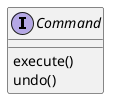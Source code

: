 @startuml
'https://plantuml.com/class-diagram

interface Command {
    execute()
    undo()
}

@enduml